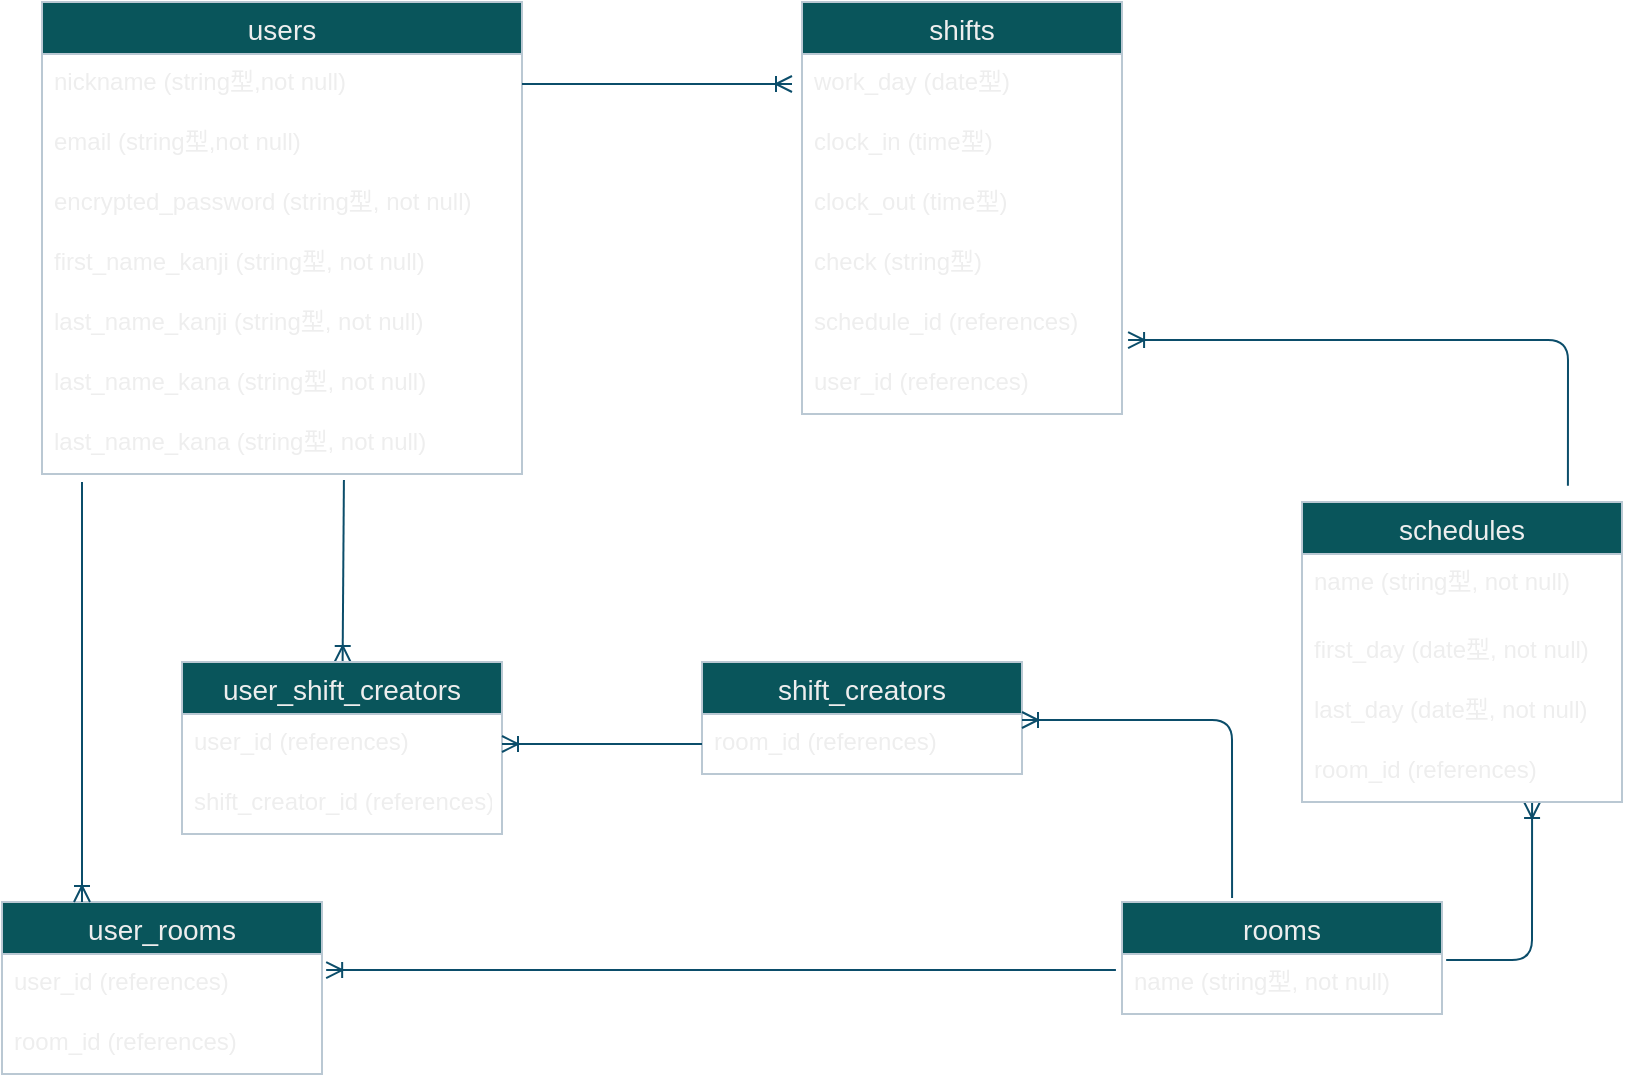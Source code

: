 <mxfile version="13.10.0" type="embed">
    <diagram id="l6KRYGOoiq9nIRTk20oI" name="ページ1">
        <mxGraphModel dx="680" dy="570" grid="0" gridSize="10" guides="1" tooltips="1" connect="1" arrows="1" fold="1" page="1" pageScale="1" pageWidth="827" pageHeight="1169" math="0" shadow="0">
            <root>
                <mxCell id="0"/>
                <mxCell id="1" parent="0"/>
                <mxCell id="2" value="users" style="swimlane;fontStyle=0;childLayout=stackLayout;horizontal=1;startSize=26;horizontalStack=0;resizeParent=1;resizeParentMax=0;resizeLast=0;collapsible=1;marginBottom=0;align=center;fontSize=14;fillColor=#09555B;strokeColor=#BAC8D3;fontColor=#EEEEEE;" parent="1" vertex="1">
                    <mxGeometry x="20" y="20" width="240" height="236" as="geometry"/>
                </mxCell>
                <mxCell id="3" value="nickname (string型,not null)" style="text;strokeColor=none;fillColor=none;spacingLeft=4;spacingRight=4;overflow=hidden;rotatable=0;points=[[0,0.5],[1,0.5]];portConstraint=eastwest;fontSize=12;fontColor=#EEEEEE;" parent="2" vertex="1">
                    <mxGeometry y="26" width="240" height="30" as="geometry"/>
                </mxCell>
                <mxCell id="4" value="email (string型,not null)" style="text;strokeColor=none;fillColor=none;spacingLeft=4;spacingRight=4;overflow=hidden;rotatable=0;points=[[0,0.5],[1,0.5]];portConstraint=eastwest;fontSize=12;fontColor=#EEEEEE;" parent="2" vertex="1">
                    <mxGeometry y="56" width="240" height="30" as="geometry"/>
                </mxCell>
                <mxCell id="5" value="encrypted_password (string型, not null)" style="text;strokeColor=none;fillColor=none;spacingLeft=4;spacingRight=4;overflow=hidden;rotatable=0;points=[[0,0.5],[1,0.5]];portConstraint=eastwest;fontSize=12;fontColor=#EEEEEE;" parent="2" vertex="1">
                    <mxGeometry y="86" width="240" height="30" as="geometry"/>
                </mxCell>
                <mxCell id="52" value="first_name_kanji (string型, not null)" style="text;strokeColor=none;fillColor=none;spacingLeft=4;spacingRight=4;overflow=hidden;rotatable=0;points=[[0,0.5],[1,0.5]];portConstraint=eastwest;fontSize=12;fontColor=#EEEEEE;" parent="2" vertex="1">
                    <mxGeometry y="116" width="240" height="30" as="geometry"/>
                </mxCell>
                <mxCell id="53" value="last_name_kanji (string型, not null)" style="text;strokeColor=none;fillColor=none;spacingLeft=4;spacingRight=4;overflow=hidden;rotatable=0;points=[[0,0.5],[1,0.5]];portConstraint=eastwest;fontSize=12;fontColor=#EEEEEE;" parent="2" vertex="1">
                    <mxGeometry y="146" width="240" height="30" as="geometry"/>
                </mxCell>
                <mxCell id="55" value="last_name_kana (string型, not null)" style="text;strokeColor=none;fillColor=none;spacingLeft=4;spacingRight=4;overflow=hidden;rotatable=0;points=[[0,0.5],[1,0.5]];portConstraint=eastwest;fontSize=12;fontColor=#EEEEEE;" parent="2" vertex="1">
                    <mxGeometry y="176" width="240" height="30" as="geometry"/>
                </mxCell>
                <mxCell id="56" value="last_name_kana (string型, not null)" style="text;strokeColor=none;fillColor=none;spacingLeft=4;spacingRight=4;overflow=hidden;rotatable=0;points=[[0,0.5],[1,0.5]];portConstraint=eastwest;fontSize=12;fontColor=#EEEEEE;" parent="2" vertex="1">
                    <mxGeometry y="206" width="240" height="30" as="geometry"/>
                </mxCell>
                <mxCell id="6" value="rooms" style="swimlane;fontStyle=0;childLayout=stackLayout;horizontal=1;startSize=26;horizontalStack=0;resizeParent=1;resizeParentMax=0;resizeLast=0;collapsible=1;marginBottom=0;align=center;fontSize=14;fillColor=#09555B;strokeColor=#BAC8D3;fontColor=#EEEEEE;" parent="1" vertex="1">
                    <mxGeometry x="560" y="470" width="160" height="56" as="geometry"/>
                </mxCell>
                <mxCell id="7" value="name (string型, not null)" style="text;strokeColor=none;fillColor=none;spacingLeft=4;spacingRight=4;overflow=hidden;rotatable=0;points=[[0,0.5],[1,0.5]];portConstraint=eastwest;fontSize=12;fontColor=#EEEEEE;" parent="6" vertex="1">
                    <mxGeometry y="26" width="160" height="30" as="geometry"/>
                </mxCell>
                <mxCell id="10" value="user_rooms" style="swimlane;fontStyle=0;childLayout=stackLayout;horizontal=1;startSize=26;horizontalStack=0;resizeParent=1;resizeParentMax=0;resizeLast=0;collapsible=1;marginBottom=0;align=center;fontSize=14;fillColor=#09555B;strokeColor=#BAC8D3;fontColor=#EEEEEE;" parent="1" vertex="1">
                    <mxGeometry y="470" width="160" height="86" as="geometry"/>
                </mxCell>
                <mxCell id="11" value="user_id (references)" style="text;strokeColor=none;fillColor=none;spacingLeft=4;spacingRight=4;overflow=hidden;rotatable=0;points=[[0,0.5],[1,0.5]];portConstraint=eastwest;fontSize=12;fontColor=#EEEEEE;" parent="10" vertex="1">
                    <mxGeometry y="26" width="160" height="30" as="geometry"/>
                </mxCell>
                <mxCell id="12" value="room_id (references)" style="text;strokeColor=none;fillColor=none;spacingLeft=4;spacingRight=4;overflow=hidden;rotatable=0;points=[[0,0.5],[1,0.5]];portConstraint=eastwest;fontSize=12;fontColor=#EEEEEE;" parent="10" vertex="1">
                    <mxGeometry y="56" width="160" height="30" as="geometry"/>
                </mxCell>
                <mxCell id="13" value="" style="fontSize=12;html=1;endArrow=ERoneToMany;entryX=1.013;entryY=0.267;entryDx=0;entryDy=0;entryPerimeter=0;exitX=-0.019;exitY=0.267;exitDx=0;exitDy=0;exitPerimeter=0;strokeColor=#0B4D6A;" parent="1" source="7" target="11" edge="1">
                    <mxGeometry width="100" height="100" relative="1" as="geometry">
                        <mxPoint x="320" y="300" as="sourcePoint"/>
                        <mxPoint x="280" y="410" as="targetPoint"/>
                    </mxGeometry>
                </mxCell>
                <mxCell id="14" value="" style="fontSize=12;html=1;endArrow=ERoneToMany;entryX=0.25;entryY=0;entryDx=0;entryDy=0;strokeColor=#0B4D6A;" parent="1" target="10" edge="1">
                    <mxGeometry width="100" height="100" relative="1" as="geometry">
                        <mxPoint x="40" y="260" as="sourcePoint"/>
                        <mxPoint x="180" y="260" as="targetPoint"/>
                    </mxGeometry>
                </mxCell>
                <mxCell id="15" value="shifts" style="swimlane;fontStyle=0;childLayout=stackLayout;horizontal=1;startSize=26;horizontalStack=0;resizeParent=1;resizeParentMax=0;resizeLast=0;collapsible=1;marginBottom=0;align=center;fontSize=14;fillColor=#09555B;strokeColor=#BAC8D3;fontColor=#EEEEEE;" parent="1" vertex="1">
                    <mxGeometry x="400" y="20" width="160" height="206" as="geometry"/>
                </mxCell>
                <mxCell id="16" value="work_day (date型)" style="text;strokeColor=none;fillColor=none;spacingLeft=4;spacingRight=4;overflow=hidden;rotatable=0;points=[[0,0.5],[1,0.5]];portConstraint=eastwest;fontSize=12;fontColor=#EEEEEE;" parent="15" vertex="1">
                    <mxGeometry y="26" width="160" height="30" as="geometry"/>
                </mxCell>
                <mxCell id="49" value="clock_in (time型)" style="text;strokeColor=none;fillColor=none;spacingLeft=4;spacingRight=4;overflow=hidden;rotatable=0;points=[[0,0.5],[1,0.5]];portConstraint=eastwest;fontSize=12;fontColor=#EEEEEE;" parent="15" vertex="1">
                    <mxGeometry y="56" width="160" height="30" as="geometry"/>
                </mxCell>
                <mxCell id="50" value="clock_out (time型)" style="text;strokeColor=none;fillColor=none;spacingLeft=4;spacingRight=4;overflow=hidden;rotatable=0;points=[[0,0.5],[1,0.5]];portConstraint=eastwest;fontSize=12;fontColor=#EEEEEE;" parent="15" vertex="1">
                    <mxGeometry y="86" width="160" height="30" as="geometry"/>
                </mxCell>
                <mxCell id="51" value="check (string型)" style="text;strokeColor=none;fillColor=none;spacingLeft=4;spacingRight=4;overflow=hidden;rotatable=0;points=[[0,0.5],[1,0.5]];portConstraint=eastwest;fontSize=12;fontColor=#EEEEEE;" parent="15" vertex="1">
                    <mxGeometry y="116" width="160" height="30" as="geometry"/>
                </mxCell>
                <mxCell id="17" value="schedule_id (references)" style="text;strokeColor=none;fillColor=none;spacingLeft=4;spacingRight=4;overflow=hidden;rotatable=0;points=[[0,0.5],[1,0.5]];portConstraint=eastwest;fontSize=12;fontColor=#EEEEEE;" parent="15" vertex="1">
                    <mxGeometry y="146" width="160" height="30" as="geometry"/>
                </mxCell>
                <mxCell id="18" value="user_id (references)" style="text;strokeColor=none;fillColor=none;spacingLeft=4;spacingRight=4;overflow=hidden;rotatable=0;points=[[0,0.5],[1,0.5]];portConstraint=eastwest;fontSize=12;fontColor=#EEEEEE;" parent="15" vertex="1">
                    <mxGeometry y="176" width="160" height="30" as="geometry"/>
                </mxCell>
                <mxCell id="20" value="" style="edgeStyle=entityRelationEdgeStyle;fontSize=12;html=1;endArrow=ERoneToMany;exitX=1;exitY=0.5;exitDx=0;exitDy=0;strokeColor=#0B4D6A;" parent="1" source="3" edge="1">
                    <mxGeometry width="100" height="100" relative="1" as="geometry">
                        <mxPoint x="360" y="210" as="sourcePoint"/>
                        <mxPoint x="395" y="61" as="targetPoint"/>
                    </mxGeometry>
                </mxCell>
                <mxCell id="21" value="" style="fontSize=12;html=1;endArrow=ERoneToMany;exitX=1.013;exitY=0.1;exitDx=0;exitDy=0;exitPerimeter=0;entryX=0.719;entryY=1;entryDx=0;entryDy=0;entryPerimeter=0;edgeStyle=orthogonalEdgeStyle;strokeColor=#0B4D6A;" parent="1" source="7" target="46" edge="1">
                    <mxGeometry width="100" height="100" relative="1" as="geometry">
                        <mxPoint x="560" y="210" as="sourcePoint"/>
                        <mxPoint x="769" y="430" as="targetPoint"/>
                    </mxGeometry>
                </mxCell>
                <mxCell id="22" value="schedules" style="swimlane;fontStyle=0;childLayout=stackLayout;horizontal=1;startSize=26;horizontalStack=0;resizeParent=1;resizeParentMax=0;resizeLast=0;collapsible=1;marginBottom=0;align=center;fontSize=14;fillColor=#09555B;strokeColor=#BAC8D3;fontColor=#EEEEEE;" parent="1" vertex="1">
                    <mxGeometry x="650" y="270" width="160" height="150" as="geometry"/>
                </mxCell>
                <mxCell id="23" value="name (string型, not null)" style="text;strokeColor=none;fillColor=none;spacingLeft=4;spacingRight=4;overflow=hidden;rotatable=0;points=[[0,0.5],[1,0.5]];portConstraint=eastwest;fontSize=12;fontColor=#EEEEEE;" parent="22" vertex="1">
                    <mxGeometry y="26" width="160" height="34" as="geometry"/>
                </mxCell>
                <mxCell id="48" value="first_day (date型, not null) " style="text;strokeColor=none;fillColor=none;spacingLeft=4;spacingRight=4;overflow=hidden;rotatable=0;points=[[0,0.5],[1,0.5]];portConstraint=eastwest;fontSize=12;fontColor=#EEEEEE;" parent="22" vertex="1">
                    <mxGeometry y="60" width="160" height="30" as="geometry"/>
                </mxCell>
                <mxCell id="38" value="last_day (date型, not null)" style="text;strokeColor=none;fillColor=none;spacingLeft=4;spacingRight=4;overflow=hidden;rotatable=0;points=[[0,0.5],[1,0.5]];portConstraint=eastwest;fontSize=12;fontColor=#EEEEEE;" parent="22" vertex="1">
                    <mxGeometry y="90" width="160" height="30" as="geometry"/>
                </mxCell>
                <mxCell id="46" value="room_id (references)" style="text;strokeColor=none;fillColor=none;spacingLeft=4;spacingRight=4;overflow=hidden;rotatable=0;points=[[0,0.5],[1,0.5]];portConstraint=eastwest;fontSize=12;fontColor=#EEEEEE;" parent="22" vertex="1">
                    <mxGeometry y="120" width="160" height="30" as="geometry"/>
                </mxCell>
                <mxCell id="32" value="" style="fontSize=12;html=1;endArrow=ERoneToMany;exitX=0.831;exitY=-0.054;exitDx=0;exitDy=0;entryX=1.019;entryY=0.767;entryDx=0;entryDy=0;entryPerimeter=0;edgeStyle=orthogonalEdgeStyle;exitPerimeter=0;strokeColor=#0B4D6A;" parent="1" source="22" target="17" edge="1">
                    <mxGeometry width="100" height="100" relative="1" as="geometry">
                        <mxPoint x="360" y="340" as="sourcePoint"/>
                        <mxPoint x="563.04" y="232.99" as="targetPoint"/>
                    </mxGeometry>
                </mxCell>
                <mxCell id="33" value="shift_creators" style="swimlane;fontStyle=0;childLayout=stackLayout;horizontal=1;startSize=26;horizontalStack=0;resizeParent=1;resizeParentMax=0;resizeLast=0;collapsible=1;marginBottom=0;align=center;fontSize=14;fillColor=#09555B;strokeColor=#BAC8D3;fontColor=#EEEEEE;" parent="1" vertex="1">
                    <mxGeometry x="350" y="350" width="160" height="56" as="geometry"/>
                </mxCell>
                <mxCell id="35" value="room_id (references)" style="text;strokeColor=none;fillColor=none;spacingLeft=4;spacingRight=4;overflow=hidden;rotatable=0;points=[[0,0.5],[1,0.5]];portConstraint=eastwest;fontSize=12;fontColor=#EEEEEE;" parent="33" vertex="1">
                    <mxGeometry y="26" width="160" height="30" as="geometry"/>
                </mxCell>
                <mxCell id="39" value="" style="fontSize=12;html=1;endArrow=ERoneToMany;exitX=0.629;exitY=1.1;exitDx=0;exitDy=0;exitPerimeter=0;strokeColor=#0B4D6A;" parent="1" source="56" target="41" edge="1">
                    <mxGeometry width="100" height="100" relative="1" as="geometry">
                        <mxPoint x="171" y="260" as="sourcePoint"/>
                        <mxPoint x="160" y="240" as="targetPoint"/>
                    </mxGeometry>
                </mxCell>
                <mxCell id="40" value="" style="edgeStyle=orthogonalEdgeStyle;fontSize=12;html=1;endArrow=ERoneToMany;exitX=0.344;exitY=-0.036;exitDx=0;exitDy=0;exitPerimeter=0;entryX=1;entryY=0.1;entryDx=0;entryDy=0;entryPerimeter=0;strokeColor=#0B4D6A;" parent="1" source="6" target="35" edge="1">
                    <mxGeometry width="100" height="100" relative="1" as="geometry">
                        <mxPoint x="440" y="320" as="sourcePoint"/>
                        <mxPoint x="573.04" y="369.01" as="targetPoint"/>
                    </mxGeometry>
                </mxCell>
                <mxCell id="41" value="user_shift_creators" style="swimlane;fontStyle=0;childLayout=stackLayout;horizontal=1;startSize=26;horizontalStack=0;resizeParent=1;resizeParentMax=0;resizeLast=0;collapsible=1;marginBottom=0;align=center;fontSize=14;fillColor=#09555B;strokeColor=#BAC8D3;fontColor=#EEEEEE;" parent="1" vertex="1">
                    <mxGeometry x="90" y="350" width="160" height="86" as="geometry"/>
                </mxCell>
                <mxCell id="42" value="user_id (references)" style="text;strokeColor=none;fillColor=none;spacingLeft=4;spacingRight=4;overflow=hidden;rotatable=0;points=[[0,0.5],[1,0.5]];portConstraint=eastwest;fontSize=12;fontColor=#EEEEEE;" parent="41" vertex="1">
                    <mxGeometry y="26" width="160" height="30" as="geometry"/>
                </mxCell>
                <mxCell id="43" value="shift_creator_id (references)" style="text;strokeColor=none;fillColor=none;spacingLeft=4;spacingRight=4;overflow=hidden;rotatable=0;points=[[0,0.5],[1,0.5]];portConstraint=eastwest;fontSize=12;fontColor=#EEEEEE;" parent="41" vertex="1">
                    <mxGeometry y="56" width="160" height="30" as="geometry"/>
                </mxCell>
                <mxCell id="45" value="" style="fontSize=12;html=1;endArrow=ERoneToMany;exitX=0;exitY=0.5;exitDx=0;exitDy=0;entryX=1;entryY=0.5;entryDx=0;entryDy=0;strokeColor=#0B4D6A;" parent="1" source="35" target="42" edge="1">
                    <mxGeometry width="100" height="100" relative="1" as="geometry">
                        <mxPoint x="290" y="340" as="sourcePoint"/>
                        <mxPoint x="240.96" y="352.01" as="targetPoint"/>
                    </mxGeometry>
                </mxCell>
            </root>
        </mxGraphModel>
    </diagram>
</mxfile>
